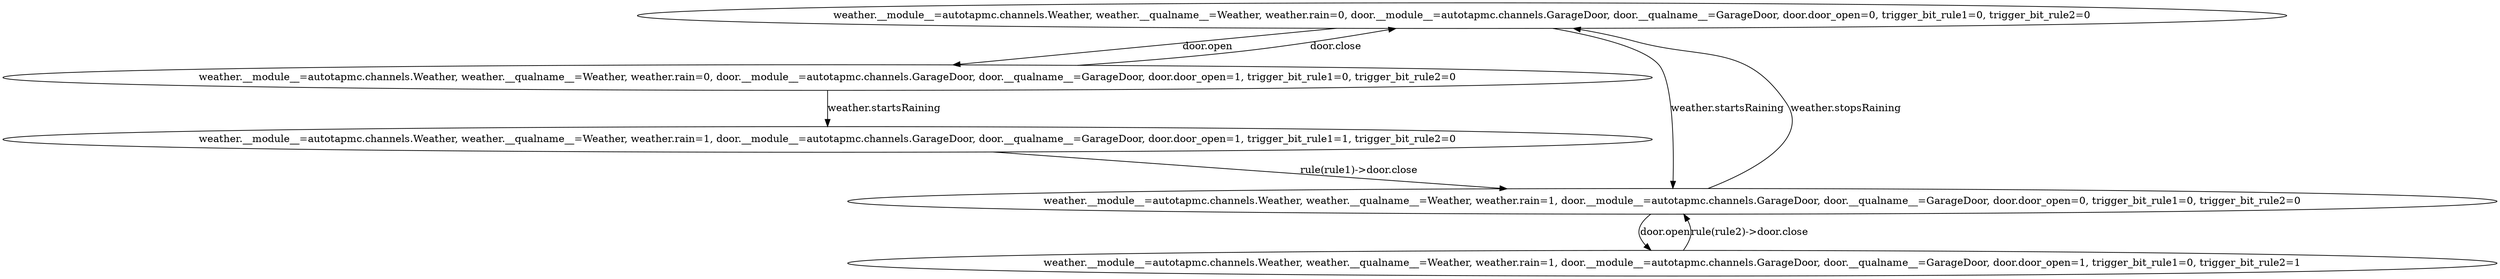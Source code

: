 digraph {
	node [label="weather.__module__=autotapmc.channels.Weather, weather.__qualname__=Weather, weather.rain=0, door.__module__=autotapmc.channels.GarageDoor, door.__qualname__=GarageDoor, door.door_open=0, trigger_bit_rule1=0, trigger_bit_rule2=0"] s0
	node [label="weather.__module__=autotapmc.channels.Weather, weather.__qualname__=Weather, weather.rain=0, door.__module__=autotapmc.channels.GarageDoor, door.__qualname__=GarageDoor, door.door_open=1, trigger_bit_rule1=0, trigger_bit_rule2=0"] s1
	node [label="weather.__module__=autotapmc.channels.Weather, weather.__qualname__=Weather, weather.rain=1, door.__module__=autotapmc.channels.GarageDoor, door.__qualname__=GarageDoor, door.door_open=0, trigger_bit_rule1=0, trigger_bit_rule2=0"] s2
	node [label="weather.__module__=autotapmc.channels.Weather, weather.__qualname__=Weather, weather.rain=1, door.__module__=autotapmc.channels.GarageDoor, door.__qualname__=GarageDoor, door.door_open=1, trigger_bit_rule1=0, trigger_bit_rule2=1"] s3
	node [label="weather.__module__=autotapmc.channels.Weather, weather.__qualname__=Weather, weather.rain=1, door.__module__=autotapmc.channels.GarageDoor, door.__qualname__=GarageDoor, door.door_open=1, trigger_bit_rule1=1, trigger_bit_rule2=0"] s4
	s0 -> s1 [label = "door.open"]
	s0 -> s2 [label = "weather.startsRaining"]
	s2 -> s3 [label = "door.open"]
	s2 -> s0 [label = "weather.stopsRaining"]
	s3 -> s2 [label = "rule(rule2)->door.close"]
	s1 -> s0 [label = "door.close"]
	s1 -> s4 [label = "weather.startsRaining"]
	s4 -> s2 [label = "rule(rule1)->door.close"]
}

